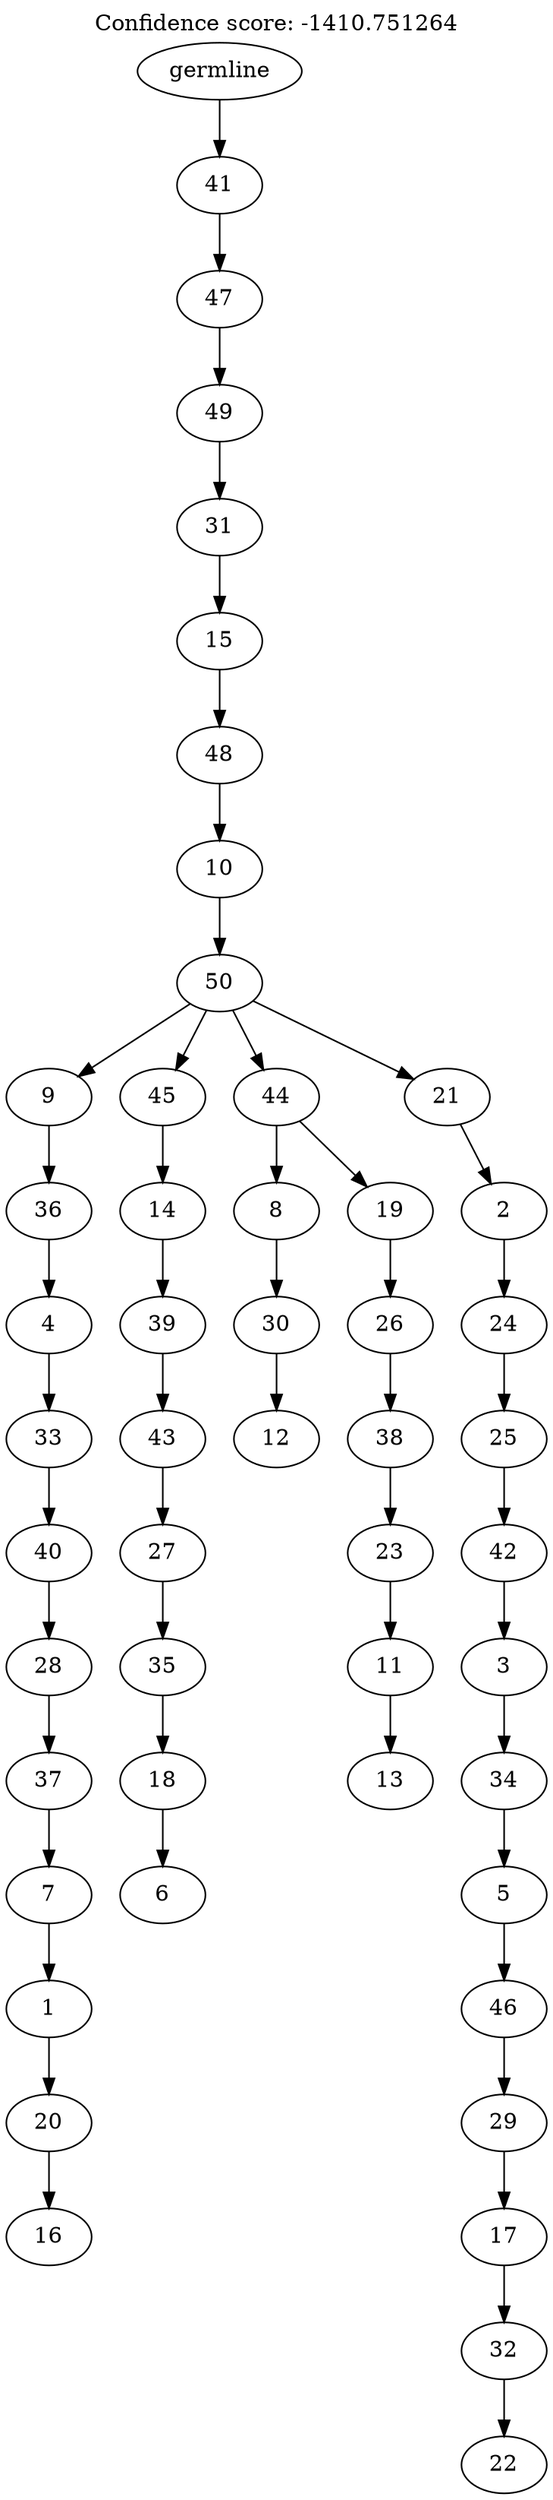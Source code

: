 digraph g {
	"49" -> "50";
	"50" [label="16"];
	"48" -> "49";
	"49" [label="20"];
	"47" -> "48";
	"48" [label="1"];
	"46" -> "47";
	"47" [label="7"];
	"45" -> "46";
	"46" [label="37"];
	"44" -> "45";
	"45" [label="28"];
	"43" -> "44";
	"44" [label="40"];
	"42" -> "43";
	"43" [label="33"];
	"41" -> "42";
	"42" [label="4"];
	"40" -> "41";
	"41" [label="36"];
	"38" -> "39";
	"39" [label="6"];
	"37" -> "38";
	"38" [label="18"];
	"36" -> "37";
	"37" [label="35"];
	"35" -> "36";
	"36" [label="27"];
	"34" -> "35";
	"35" [label="43"];
	"33" -> "34";
	"34" [label="39"];
	"32" -> "33";
	"33" [label="14"];
	"30" -> "31";
	"31" [label="12"];
	"29" -> "30";
	"30" [label="30"];
	"27" -> "28";
	"28" [label="13"];
	"26" -> "27";
	"27" [label="11"];
	"25" -> "26";
	"26" [label="23"];
	"24" -> "25";
	"25" [label="38"];
	"23" -> "24";
	"24" [label="26"];
	"22" -> "23";
	"23" [label="19"];
	"22" -> "29";
	"29" [label="8"];
	"20" -> "21";
	"21" [label="22"];
	"19" -> "20";
	"20" [label="32"];
	"18" -> "19";
	"19" [label="17"];
	"17" -> "18";
	"18" [label="29"];
	"16" -> "17";
	"17" [label="46"];
	"15" -> "16";
	"16" [label="5"];
	"14" -> "15";
	"15" [label="34"];
	"13" -> "14";
	"14" [label="3"];
	"12" -> "13";
	"13" [label="42"];
	"11" -> "12";
	"12" [label="25"];
	"10" -> "11";
	"11" [label="24"];
	"9" -> "10";
	"10" [label="2"];
	"8" -> "9";
	"9" [label="21"];
	"8" -> "22";
	"22" [label="44"];
	"8" -> "32";
	"32" [label="45"];
	"8" -> "40";
	"40" [label="9"];
	"7" -> "8";
	"8" [label="50"];
	"6" -> "7";
	"7" [label="10"];
	"5" -> "6";
	"6" [label="48"];
	"4" -> "5";
	"5" [label="15"];
	"3" -> "4";
	"4" [label="31"];
	"2" -> "3";
	"3" [label="49"];
	"1" -> "2";
	"2" [label="47"];
	"0" -> "1";
	"1" [label="41"];
	"0" [label="germline"];
	labelloc="t";
	label="Confidence score: -1410.751264";
}
